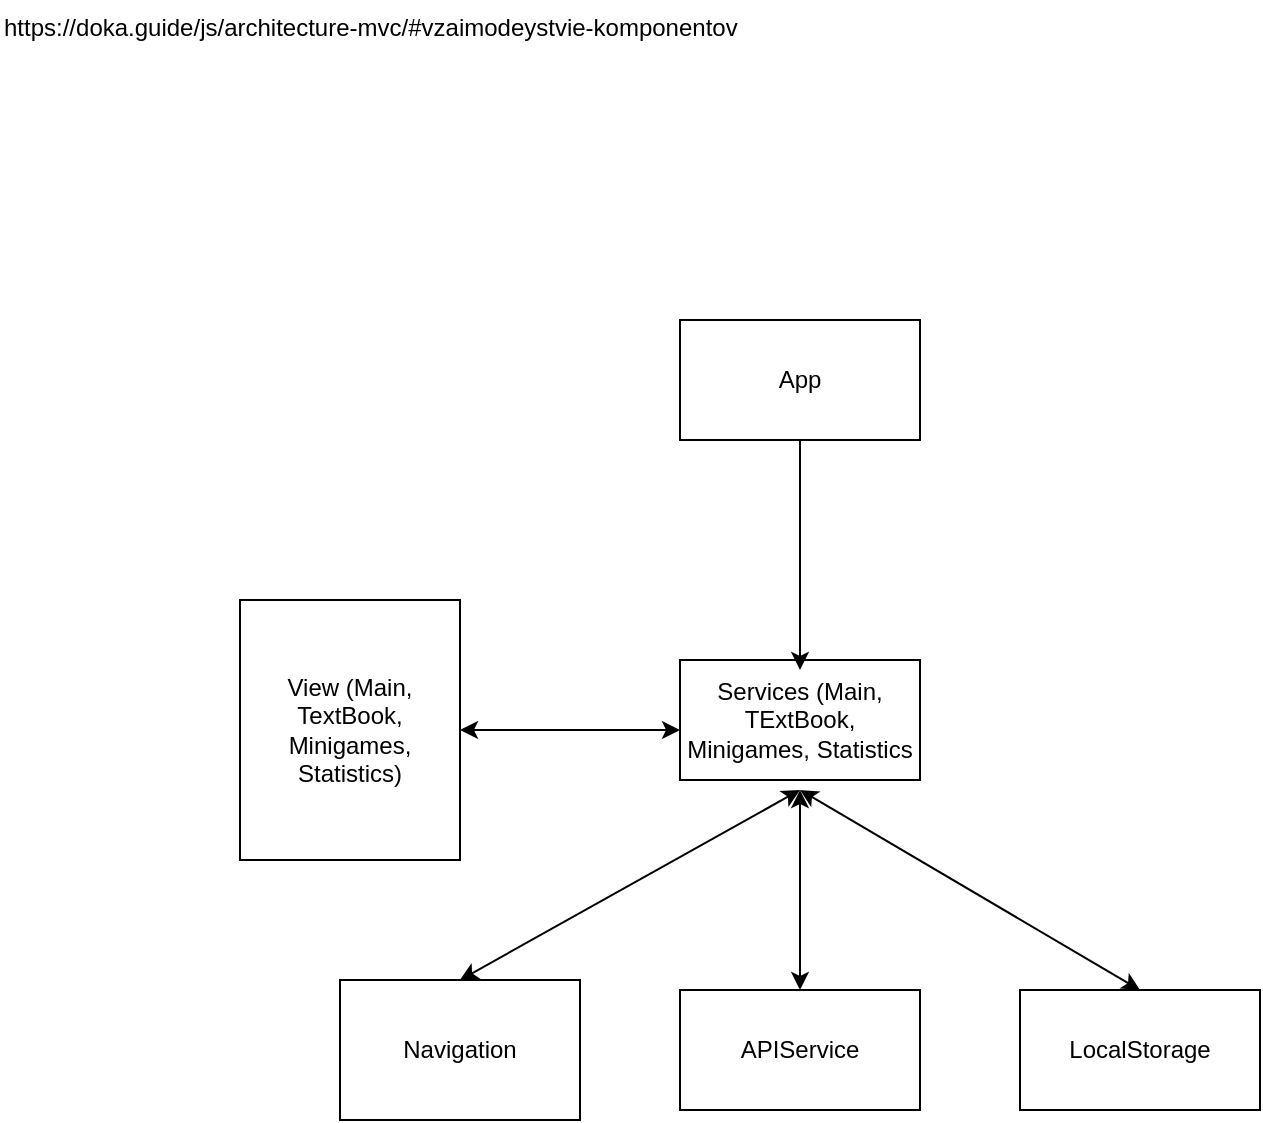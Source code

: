 <mxfile>
    <diagram id="nzRrBYbC5Guwqp7PuNBl" name="Page-1">
        <mxGraphModel dx="593" dy="605" grid="1" gridSize="10" guides="1" tooltips="1" connect="1" arrows="1" fold="1" page="1" pageScale="1" pageWidth="850" pageHeight="1100" math="0" shadow="0">
            <root>
                <mxCell id="0"/>
                <mxCell id="1" parent="0"/>
                <mxCell id="4" value="View (Main, TextBook, Minigames, Statistics)" style="rounded=0;whiteSpace=wrap;html=1;" parent="1" vertex="1">
                    <mxGeometry x="130" y="310" width="110" height="130" as="geometry"/>
                </mxCell>
                <mxCell id="12" value="Services (Main, TExtBook, Minigames, Statistics" style="rounded=0;whiteSpace=wrap;html=1;" parent="1" vertex="1">
                    <mxGeometry x="350" y="340" width="120" height="60" as="geometry"/>
                </mxCell>
                <mxCell id="18" value="APIService" style="rounded=0;whiteSpace=wrap;html=1;" parent="1" vertex="1">
                    <mxGeometry x="350" y="505" width="120" height="60" as="geometry"/>
                </mxCell>
                <mxCell id="19" value="LocalStorage" style="rounded=0;whiteSpace=wrap;html=1;" parent="1" vertex="1">
                    <mxGeometry x="520" y="505" width="120" height="60" as="geometry"/>
                </mxCell>
                <mxCell id="20" value="Navigation" style="rounded=0;whiteSpace=wrap;html=1;" parent="1" vertex="1">
                    <mxGeometry x="180" y="500" width="120" height="70" as="geometry"/>
                </mxCell>
                <mxCell id="32" value="" style="endArrow=classic;startArrow=classic;html=1;entryX=0;entryY=0.5;entryDx=0;entryDy=0;exitX=1;exitY=0.5;exitDx=0;exitDy=0;" parent="1" source="4" edge="1">
                    <mxGeometry width="50" height="50" relative="1" as="geometry">
                        <mxPoint x="240" y="400" as="sourcePoint"/>
                        <mxPoint x="350" y="375" as="targetPoint"/>
                    </mxGeometry>
                </mxCell>
                <mxCell id="33" value="App" style="rounded=0;whiteSpace=wrap;html=1;" parent="1" vertex="1">
                    <mxGeometry x="350" y="170" width="120" height="60" as="geometry"/>
                </mxCell>
                <mxCell id="34" value="" style="endArrow=classic;html=1;entryX=0.5;entryY=0;entryDx=0;entryDy=0;" parent="1" source="33" edge="1">
                    <mxGeometry width="50" height="50" relative="1" as="geometry">
                        <mxPoint x="400" y="470" as="sourcePoint"/>
                        <mxPoint x="410" y="345" as="targetPoint"/>
                    </mxGeometry>
                </mxCell>
                <mxCell id="36" value="" style="endArrow=classic;startArrow=classic;html=1;exitX=0.5;exitY=0;exitDx=0;exitDy=0;entryX=0.5;entryY=1;entryDx=0;entryDy=0;" parent="1" source="20" edge="1">
                    <mxGeometry width="50" height="50" relative="1" as="geometry">
                        <mxPoint x="400" y="470" as="sourcePoint"/>
                        <mxPoint x="410" y="405" as="targetPoint"/>
                    </mxGeometry>
                </mxCell>
                <mxCell id="37" value="" style="endArrow=classic;startArrow=classic;html=1;exitX=0.5;exitY=0;exitDx=0;exitDy=0;entryX=0.5;entryY=1;entryDx=0;entryDy=0;" parent="1" source="18" edge="1">
                    <mxGeometry width="50" height="50" relative="1" as="geometry">
                        <mxPoint x="390" y="500" as="sourcePoint"/>
                        <mxPoint x="410" y="405" as="targetPoint"/>
                    </mxGeometry>
                </mxCell>
                <mxCell id="38" value="" style="endArrow=classic;startArrow=classic;html=1;exitX=0.5;exitY=0;exitDx=0;exitDy=0;entryX=0.5;entryY=1;entryDx=0;entryDy=0;" parent="1" source="19" edge="1">
                    <mxGeometry width="50" height="50" relative="1" as="geometry">
                        <mxPoint x="550" y="490" as="sourcePoint"/>
                        <mxPoint x="410" y="405" as="targetPoint"/>
                    </mxGeometry>
                </mxCell>
                <UserObject label="https://doka.guide/js/architecture-mvc/#vzaimodeystvie-komponentov" link="https://doka.guide/js/architecture-mvc/#vzaimodeystvie-komponentov" id="39">
                    <mxCell style="text;whiteSpace=wrap;html=1;" parent="1" vertex="1">
                        <mxGeometry x="10" y="10" width="390" height="30" as="geometry"/>
                    </mxCell>
                </UserObject>
            </root>
        </mxGraphModel>
    </diagram>
</mxfile>